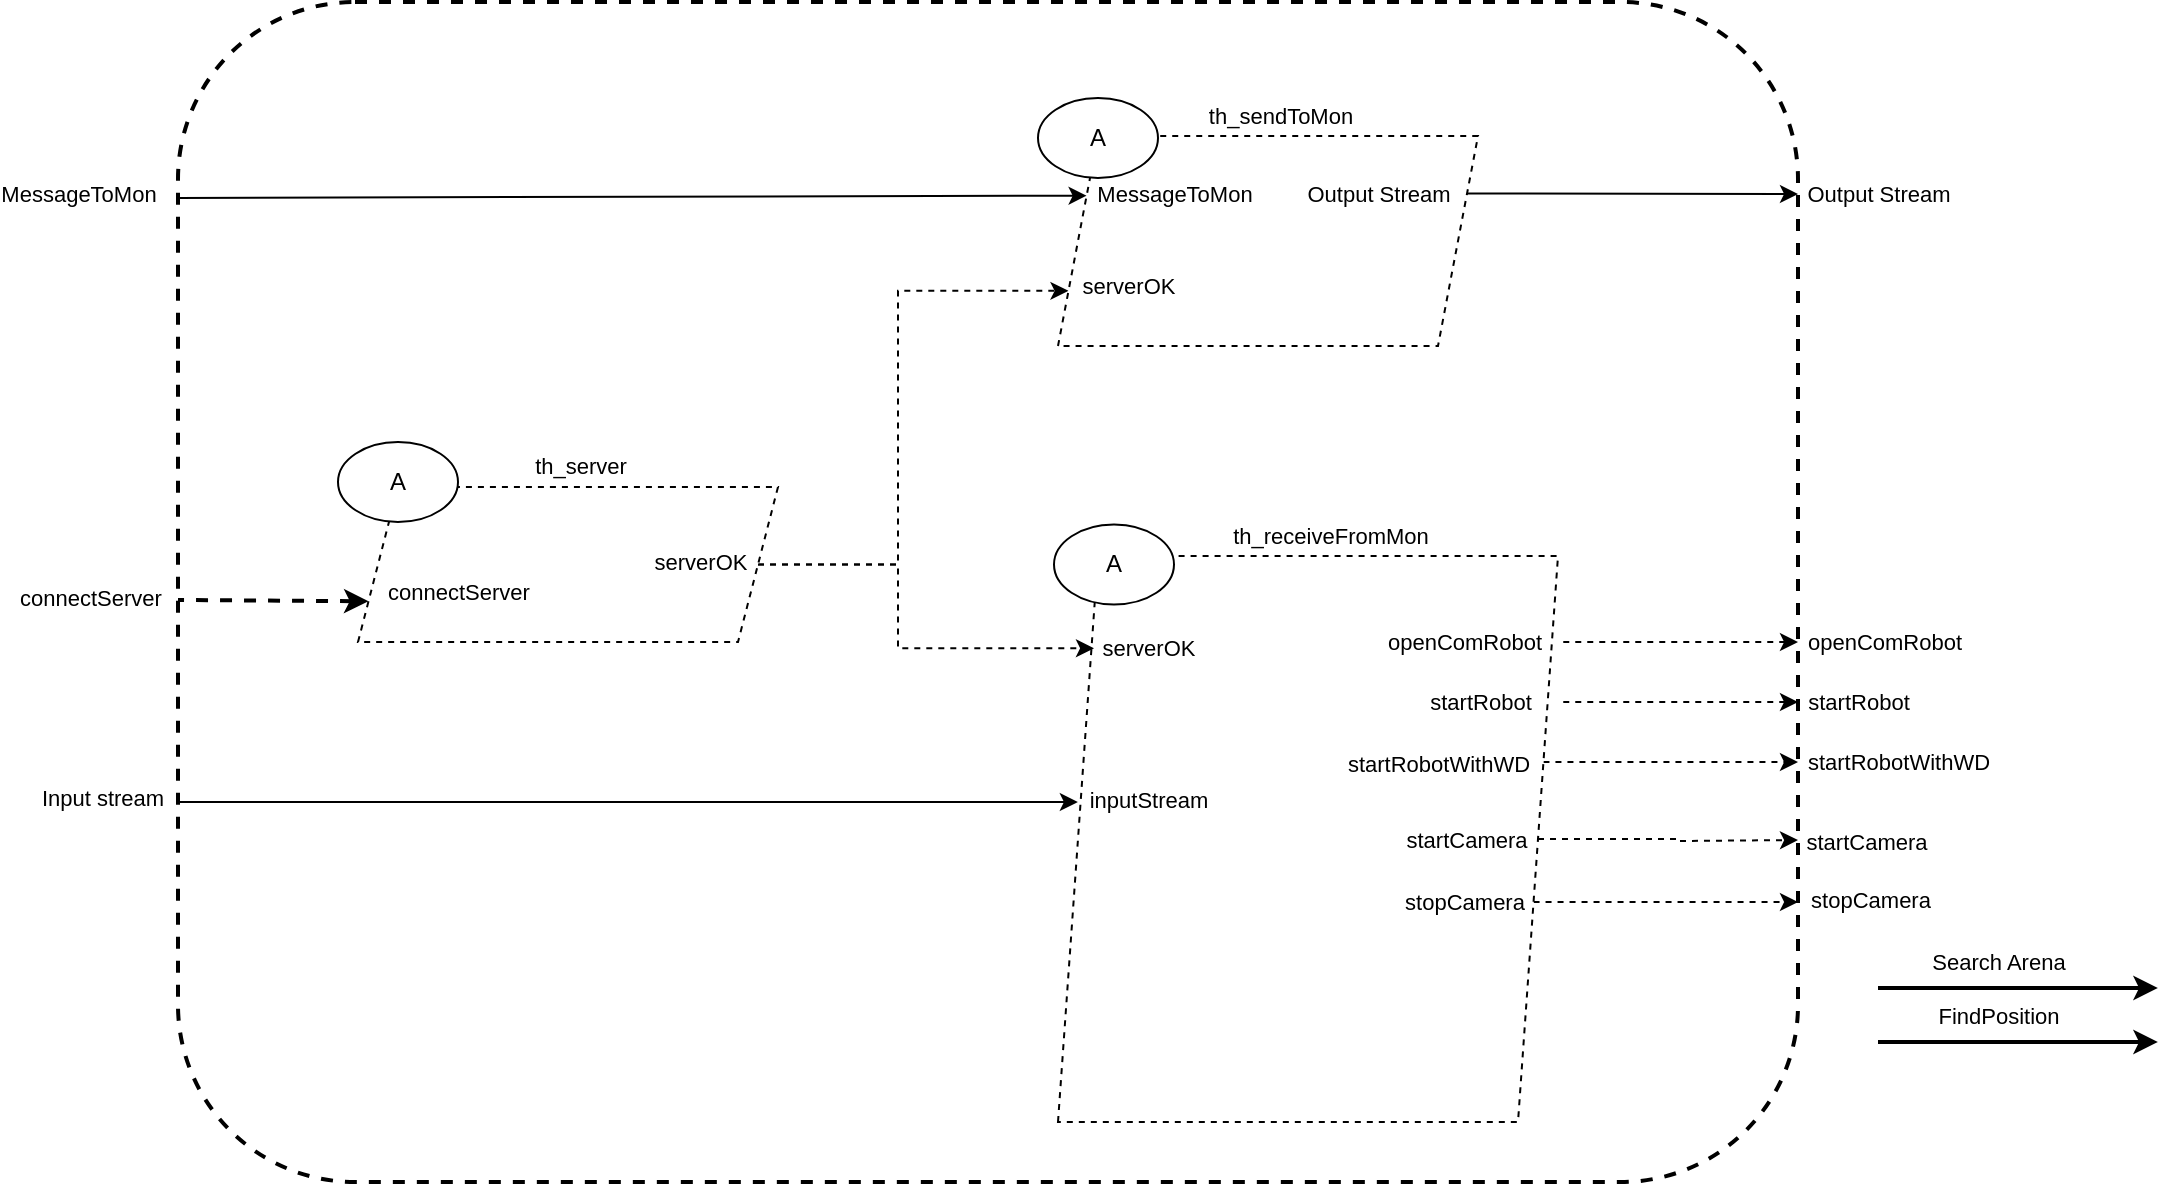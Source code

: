<mxfile version="16.5.4" type="github">
  <diagram id="FAvxa9irsWmwpcWs2SNB" name="Page-1">
    <mxGraphModel dx="858" dy="487" grid="1" gridSize="10" guides="1" tooltips="1" connect="1" arrows="1" fold="1" page="1" pageScale="1" pageWidth="1169" pageHeight="827" math="0" shadow="0">
      <root>
        <mxCell id="0" />
        <mxCell id="1" parent="0" />
        <mxCell id="t3_1wji6EzJYk_bu0Gt5-1" value="" style="rounded=1;whiteSpace=wrap;html=1;dashed=1;strokeWidth=2;fillColor=none;" parent="1" vertex="1">
          <mxGeometry x="190" y="40" width="810" height="590" as="geometry" />
        </mxCell>
        <mxCell id="zdWsQa2_JR8Me4FJIoKr-20" style="edgeStyle=orthogonalEdgeStyle;rounded=0;orthogonalLoop=1;jettySize=auto;html=1;strokeColor=default;dashed=1;" edge="1" parent="1" source="-zUV7i_WF89G6dsy3n_t-20">
          <mxGeometry relative="1" as="geometry">
            <mxPoint x="1000" y="420" as="targetPoint" />
            <Array as="points">
              <mxPoint x="910" y="420" />
              <mxPoint x="910" y="420" />
            </Array>
          </mxGeometry>
        </mxCell>
        <mxCell id="zdWsQa2_JR8Me4FJIoKr-26" style="edgeStyle=orthogonalEdgeStyle;rounded=0;orthogonalLoop=1;jettySize=auto;html=1;dashed=1;strokeColor=default;strokeWidth=1;" edge="1" parent="1" source="-zUV7i_WF89G6dsy3n_t-20">
          <mxGeometry relative="1" as="geometry">
            <mxPoint x="1000" y="459" as="targetPoint" />
          </mxGeometry>
        </mxCell>
        <mxCell id="zdWsQa2_JR8Me4FJIoKr-27" value="startCamera" style="edgeLabel;html=1;align=center;verticalAlign=middle;resizable=0;points=[];" vertex="1" connectable="0" parent="zdWsQa2_JR8Me4FJIoKr-26">
          <mxGeometry x="0.297" y="-1" relative="1" as="geometry">
            <mxPoint x="80" y="-1" as="offset" />
          </mxGeometry>
        </mxCell>
        <mxCell id="zdWsQa2_JR8Me4FJIoKr-32" style="edgeStyle=orthogonalEdgeStyle;rounded=0;orthogonalLoop=1;jettySize=auto;html=1;dashed=1;strokeColor=default;strokeWidth=1;" edge="1" parent="1" source="-zUV7i_WF89G6dsy3n_t-20">
          <mxGeometry relative="1" as="geometry">
            <mxPoint x="1000" y="490" as="targetPoint" />
            <Array as="points">
              <mxPoint x="1000" y="490" />
            </Array>
          </mxGeometry>
        </mxCell>
        <mxCell id="zdWsQa2_JR8Me4FJIoKr-33" value="stopCamera" style="edgeLabel;html=1;align=center;verticalAlign=middle;resizable=0;points=[];" vertex="1" connectable="0" parent="zdWsQa2_JR8Me4FJIoKr-32">
          <mxGeometry x="-0.33" y="-1" relative="1" as="geometry">
            <mxPoint x="123" y="-2" as="offset" />
          </mxGeometry>
        </mxCell>
        <mxCell id="-zUV7i_WF89G6dsy3n_t-20" value="" style="shape=parallelogram;perimeter=parallelogramPerimeter;whiteSpace=wrap;html=1;fixedSize=1;dashed=1;" parent="1" vertex="1">
          <mxGeometry x="630" y="317" width="250" height="283" as="geometry" />
        </mxCell>
        <mxCell id="t3_1wji6EzJYk_bu0Gt5-11" style="rounded=0;orthogonalLoop=1;jettySize=auto;html=1;startArrow=classic;startFill=1;endArrow=none;endFill=0;strokeColor=#000000;strokeWidth=1;" parent="1" edge="1">
          <mxGeometry relative="1" as="geometry">
            <mxPoint x="190" y="440" as="targetPoint" />
            <mxPoint x="639.93" y="440" as="sourcePoint" />
          </mxGeometry>
        </mxCell>
        <mxCell id="t3_1wji6EzJYk_bu0Gt5-12" value="Input stream" style="edgeLabel;html=1;align=center;verticalAlign=middle;resizable=0;points=[];" parent="t3_1wji6EzJYk_bu0Gt5-11" vertex="1" connectable="0">
          <mxGeometry x="0.569" y="-4" relative="1" as="geometry">
            <mxPoint x="-135" y="2" as="offset" />
          </mxGeometry>
        </mxCell>
        <mxCell id="t3_1wji6EzJYk_bu0Gt5-13" style="rounded=0;orthogonalLoop=1;jettySize=auto;html=1;startArrow=classic;startFill=1;endArrow=none;endFill=0;strokeColor=default;strokeWidth=2;dashed=1;exitX=0;exitY=0.75;exitDx=0;exitDy=0;" parent="1" edge="1" source="-zUV7i_WF89G6dsy3n_t-19">
          <mxGeometry relative="1" as="geometry">
            <mxPoint x="190" y="339" as="targetPoint" />
            <mxPoint x="289.93" y="339" as="sourcePoint" />
          </mxGeometry>
        </mxCell>
        <mxCell id="t3_1wji6EzJYk_bu0Gt5-14" value="connectServer" style="edgeLabel;html=1;align=center;verticalAlign=middle;resizable=0;points=[];" parent="t3_1wji6EzJYk_bu0Gt5-13" vertex="1" connectable="0">
          <mxGeometry x="0.569" y="-4" relative="1" as="geometry">
            <mxPoint x="-65" y="3" as="offset" />
          </mxGeometry>
        </mxCell>
        <mxCell id="-zUV7i_WF89G6dsy3n_t-1" style="rounded=0;orthogonalLoop=1;jettySize=auto;html=1;startArrow=classic;startFill=1;endArrow=none;endFill=0;strokeColor=#000000;strokeWidth=1;exitX=0;exitY=0.25;exitDx=0;exitDy=0;entryX=0;entryY=0.166;entryDx=0;entryDy=0;entryPerimeter=0;" parent="1" edge="1" target="t3_1wji6EzJYk_bu0Gt5-1" source="-zUV7i_WF89G6dsy3n_t-21">
          <mxGeometry relative="1" as="geometry">
            <mxPoint x="160" y="130" as="targetPoint" />
            <mxPoint x="248.93" y="126" as="sourcePoint" />
          </mxGeometry>
        </mxCell>
        <mxCell id="-zUV7i_WF89G6dsy3n_t-2" value="MessageToMon" style="edgeLabel;html=1;align=center;verticalAlign=middle;resizable=0;points=[];" parent="-zUV7i_WF89G6dsy3n_t-1" vertex="1" connectable="0">
          <mxGeometry x="0.569" y="-4" relative="1" as="geometry">
            <mxPoint x="-148" y="2" as="offset" />
          </mxGeometry>
        </mxCell>
        <mxCell id="-zUV7i_WF89G6dsy3n_t-3" style="rounded=0;orthogonalLoop=1;jettySize=auto;html=1;startArrow=classic;startFill=1;endArrow=none;endFill=0;strokeColor=#000000;strokeWidth=1;" parent="1" edge="1">
          <mxGeometry relative="1" as="geometry">
            <mxPoint x="830" y="135.7" as="targetPoint" />
            <mxPoint x="1000" y="136" as="sourcePoint" />
          </mxGeometry>
        </mxCell>
        <mxCell id="-zUV7i_WF89G6dsy3n_t-4" value="&lt;div&gt;Output Stream&lt;/div&gt;" style="edgeLabel;html=1;align=center;verticalAlign=middle;resizable=0;points=[];" parent="-zUV7i_WF89G6dsy3n_t-3" vertex="1" connectable="0">
          <mxGeometry x="0.569" y="-4" relative="1" as="geometry">
            <mxPoint x="173" y="4" as="offset" />
          </mxGeometry>
        </mxCell>
        <mxCell id="-zUV7i_WF89G6dsy3n_t-5" style="rounded=0;orthogonalLoop=1;jettySize=auto;html=1;startArrow=classic;startFill=1;endArrow=none;endFill=0;strokeColor=#000000;strokeWidth=1;dashed=1;" parent="1" edge="1">
          <mxGeometry relative="1" as="geometry">
            <mxPoint x="880" y="360" as="targetPoint" />
            <mxPoint x="1000" y="360" as="sourcePoint" />
          </mxGeometry>
        </mxCell>
        <mxCell id="-zUV7i_WF89G6dsy3n_t-6" value="&lt;div&gt;openComRobot&lt;/div&gt;" style="edgeLabel;html=1;align=center;verticalAlign=middle;resizable=0;points=[];" parent="-zUV7i_WF89G6dsy3n_t-5" vertex="1" connectable="0">
          <mxGeometry x="0.569" y="-4" relative="1" as="geometry">
            <mxPoint x="-73" y="4" as="offset" />
          </mxGeometry>
        </mxCell>
        <mxCell id="-zUV7i_WF89G6dsy3n_t-7" style="rounded=0;orthogonalLoop=1;jettySize=auto;html=1;startArrow=classic;startFill=1;endArrow=none;endFill=0;strokeColor=#000000;strokeWidth=1;dashed=1;" parent="1" edge="1">
          <mxGeometry relative="1" as="geometry">
            <mxPoint x="880" y="390" as="targetPoint" />
            <mxPoint x="1000" y="390" as="sourcePoint" />
          </mxGeometry>
        </mxCell>
        <mxCell id="-zUV7i_WF89G6dsy3n_t-8" value="startRobot" style="edgeLabel;html=1;align=center;verticalAlign=middle;resizable=0;points=[];" parent="-zUV7i_WF89G6dsy3n_t-7" vertex="1" connectable="0">
          <mxGeometry x="0.569" y="-4" relative="1" as="geometry">
            <mxPoint x="-65" y="4" as="offset" />
          </mxGeometry>
        </mxCell>
        <mxCell id="-zUV7i_WF89G6dsy3n_t-11" style="rounded=0;orthogonalLoop=1;jettySize=auto;html=1;startArrow=classic;startFill=1;endArrow=none;endFill=0;strokeColor=#000000;strokeWidth=2;" parent="1" edge="1">
          <mxGeometry relative="1" as="geometry">
            <mxPoint x="1040" y="533" as="targetPoint" />
            <mxPoint x="1179.93" y="533" as="sourcePoint" />
          </mxGeometry>
        </mxCell>
        <mxCell id="-zUV7i_WF89G6dsy3n_t-12" value="&lt;div&gt;Search Arena&lt;br&gt;&lt;/div&gt;" style="edgeLabel;html=1;align=center;verticalAlign=middle;resizable=0;points=[];" parent="-zUV7i_WF89G6dsy3n_t-11" vertex="1" connectable="0">
          <mxGeometry x="0.569" y="-4" relative="1" as="geometry">
            <mxPoint x="30" y="-9" as="offset" />
          </mxGeometry>
        </mxCell>
        <mxCell id="-zUV7i_WF89G6dsy3n_t-17" style="rounded=0;orthogonalLoop=1;jettySize=auto;html=1;startArrow=classic;startFill=1;endArrow=none;endFill=0;strokeColor=#000000;strokeWidth=2;" parent="1" edge="1">
          <mxGeometry relative="1" as="geometry">
            <mxPoint x="1040" y="560" as="targetPoint" />
            <mxPoint x="1179.93" y="560" as="sourcePoint" />
          </mxGeometry>
        </mxCell>
        <mxCell id="-zUV7i_WF89G6dsy3n_t-18" value="FindPosition" style="edgeLabel;html=1;align=center;verticalAlign=middle;resizable=0;points=[];" parent="-zUV7i_WF89G6dsy3n_t-17" vertex="1" connectable="0">
          <mxGeometry x="0.569" y="-4" relative="1" as="geometry">
            <mxPoint x="30" y="-9" as="offset" />
          </mxGeometry>
        </mxCell>
        <mxCell id="zdWsQa2_JR8Me4FJIoKr-6" style="edgeStyle=orthogonalEdgeStyle;rounded=0;orthogonalLoop=1;jettySize=auto;html=1;entryX=0;entryY=0.75;entryDx=0;entryDy=0;dashed=1;strokeColor=default;" edge="1" parent="1" source="-zUV7i_WF89G6dsy3n_t-19" target="-zUV7i_WF89G6dsy3n_t-21">
          <mxGeometry relative="1" as="geometry">
            <Array as="points">
              <mxPoint x="550" y="321" />
              <mxPoint x="550" y="184" />
            </Array>
          </mxGeometry>
        </mxCell>
        <mxCell id="zdWsQa2_JR8Me4FJIoKr-11" style="edgeStyle=orthogonalEdgeStyle;rounded=0;orthogonalLoop=1;jettySize=auto;html=1;entryX=0.072;entryY=0.163;entryDx=0;entryDy=0;entryPerimeter=0;dashed=1;strokeColor=default;" edge="1" parent="1" source="-zUV7i_WF89G6dsy3n_t-19" target="-zUV7i_WF89G6dsy3n_t-20">
          <mxGeometry relative="1" as="geometry">
            <Array as="points">
              <mxPoint x="550" y="321" />
              <mxPoint x="550" y="363" />
            </Array>
          </mxGeometry>
        </mxCell>
        <mxCell id="-zUV7i_WF89G6dsy3n_t-19" value="" style="shape=parallelogram;perimeter=parallelogramPerimeter;whiteSpace=wrap;html=1;fixedSize=1;dashed=1;" parent="1" vertex="1">
          <mxGeometry x="280" y="282.5" width="210" height="77.5" as="geometry" />
        </mxCell>
        <mxCell id="-zUV7i_WF89G6dsy3n_t-21" value="" style="shape=parallelogram;perimeter=parallelogramPerimeter;whiteSpace=wrap;html=1;fixedSize=1;dashed=1;" parent="1" vertex="1">
          <mxGeometry x="630" y="107" width="210" height="105" as="geometry" />
        </mxCell>
        <mxCell id="-zUV7i_WF89G6dsy3n_t-24" value="th_server" style="edgeLabel;html=1;align=center;verticalAlign=middle;resizable=0;points=[];" parent="1" vertex="1" connectable="0">
          <mxGeometry x="390.93" y="272" as="geometry" />
        </mxCell>
        <mxCell id="-zUV7i_WF89G6dsy3n_t-25" value="th_sendToMon" style="edgeLabel;html=1;align=center;verticalAlign=middle;resizable=0;points=[];" parent="1" vertex="1" connectable="0">
          <mxGeometry x="740.0" y="102" as="geometry">
            <mxPoint x="1" y="-5" as="offset" />
          </mxGeometry>
        </mxCell>
        <mxCell id="-zUV7i_WF89G6dsy3n_t-26" value="th_receiveFromMon" style="edgeLabel;html=1;align=center;verticalAlign=middle;resizable=0;points=[];" parent="1" vertex="1" connectable="0">
          <mxGeometry x="766.0" y="307" as="geometry" />
        </mxCell>
        <mxCell id="-zUV7i_WF89G6dsy3n_t-28" value="connectServer" style="edgeLabel;html=1;align=center;verticalAlign=middle;resizable=0;points=[];" parent="1" vertex="1" connectable="0">
          <mxGeometry x="330.0" y="335" as="geometry" />
        </mxCell>
        <mxCell id="-zUV7i_WF89G6dsy3n_t-29" value="serverOK" style="edgeLabel;html=1;align=center;verticalAlign=middle;resizable=0;points=[];" parent="1" vertex="1" connectable="0">
          <mxGeometry x="456.0" y="313" as="geometry">
            <mxPoint x="-5" y="7" as="offset" />
          </mxGeometry>
        </mxCell>
        <mxCell id="-zUV7i_WF89G6dsy3n_t-30" value="serverOK" style="edgeLabel;html=1;align=center;verticalAlign=middle;resizable=0;points=[];" parent="1" vertex="1" connectable="0">
          <mxGeometry x="680.0" y="356" as="geometry">
            <mxPoint x="-5" y="7" as="offset" />
          </mxGeometry>
        </mxCell>
        <mxCell id="-zUV7i_WF89G6dsy3n_t-31" value="serverOK" style="edgeLabel;html=1;align=center;verticalAlign=middle;resizable=0;points=[];" parent="1" vertex="1" connectable="0">
          <mxGeometry x="670.0" y="175" as="geometry">
            <mxPoint x="-5" y="7" as="offset" />
          </mxGeometry>
        </mxCell>
        <mxCell id="zdWsQa2_JR8Me4FJIoKr-2" value="A" style="ellipse;whiteSpace=wrap;html=1;" vertex="1" parent="1">
          <mxGeometry x="270" y="260" width="60" height="40" as="geometry" />
        </mxCell>
        <mxCell id="zdWsQa2_JR8Me4FJIoKr-7" value="A" style="ellipse;whiteSpace=wrap;html=1;" vertex="1" parent="1">
          <mxGeometry x="620" y="88" width="60" height="40" as="geometry" />
        </mxCell>
        <mxCell id="zdWsQa2_JR8Me4FJIoKr-8" value="MessageToMon" style="edgeLabel;html=1;align=center;verticalAlign=middle;resizable=0;points=[];" vertex="1" connectable="0" parent="1">
          <mxGeometry x="687.999" y="135.7" as="geometry" />
        </mxCell>
        <mxCell id="zdWsQa2_JR8Me4FJIoKr-9" value="&lt;div&gt;Output Stream&lt;/div&gt;" style="edgeLabel;html=1;align=center;verticalAlign=middle;resizable=0;points=[];" vertex="1" connectable="0" parent="1">
          <mxGeometry x="789.996" y="135.705" as="geometry" />
        </mxCell>
        <mxCell id="zdWsQa2_JR8Me4FJIoKr-12" value="inputStream" style="edgeLabel;html=1;align=center;verticalAlign=middle;resizable=0;points=[];" vertex="1" connectable="0" parent="1">
          <mxGeometry x="675.0" y="439" as="geometry" />
        </mxCell>
        <mxCell id="zdWsQa2_JR8Me4FJIoKr-13" value="A" style="ellipse;whiteSpace=wrap;html=1;" vertex="1" parent="1">
          <mxGeometry x="628" y="301.25" width="60" height="40" as="geometry" />
        </mxCell>
        <mxCell id="zdWsQa2_JR8Me4FJIoKr-14" value="&lt;div&gt;openComRobot&lt;/div&gt;" style="edgeLabel;html=1;align=center;verticalAlign=middle;resizable=0;points=[];" vertex="1" connectable="0" parent="1">
          <mxGeometry x="1042.997" y="360" as="geometry" />
        </mxCell>
        <mxCell id="zdWsQa2_JR8Me4FJIoKr-15" value="startRobot" style="edgeLabel;html=1;align=center;verticalAlign=middle;resizable=0;points=[];" vertex="1" connectable="0" parent="1">
          <mxGeometry x="1029.996" y="390" as="geometry" />
        </mxCell>
        <mxCell id="zdWsQa2_JR8Me4FJIoKr-16" value="startRobotWithWD" style="edgeLabel;html=1;align=center;verticalAlign=middle;resizable=0;points=[];" vertex="1" connectable="0" parent="1">
          <mxGeometry x="819.997" y="421" as="geometry" />
        </mxCell>
        <mxCell id="zdWsQa2_JR8Me4FJIoKr-23" value="startRobotWithWD" style="edgeLabel;html=1;align=center;verticalAlign=middle;resizable=0;points=[];" vertex="1" connectable="0" parent="1">
          <mxGeometry x="1049.997" y="420" as="geometry" />
        </mxCell>
        <mxCell id="zdWsQa2_JR8Me4FJIoKr-29" value="startCamera" style="edgeLabel;html=1;align=center;verticalAlign=middle;resizable=0;points=[];" vertex="1" connectable="0" parent="1">
          <mxGeometry x="834.004" y="458.5" as="geometry" />
        </mxCell>
        <mxCell id="zdWsQa2_JR8Me4FJIoKr-34" value="stopCamera" style="edgeLabel;html=1;align=center;verticalAlign=middle;resizable=0;points=[];" vertex="1" connectable="0" parent="1">
          <mxGeometry x="1010.999" y="493.034" as="geometry">
            <mxPoint x="-178" y="-3" as="offset" />
          </mxGeometry>
        </mxCell>
      </root>
    </mxGraphModel>
  </diagram>
</mxfile>
